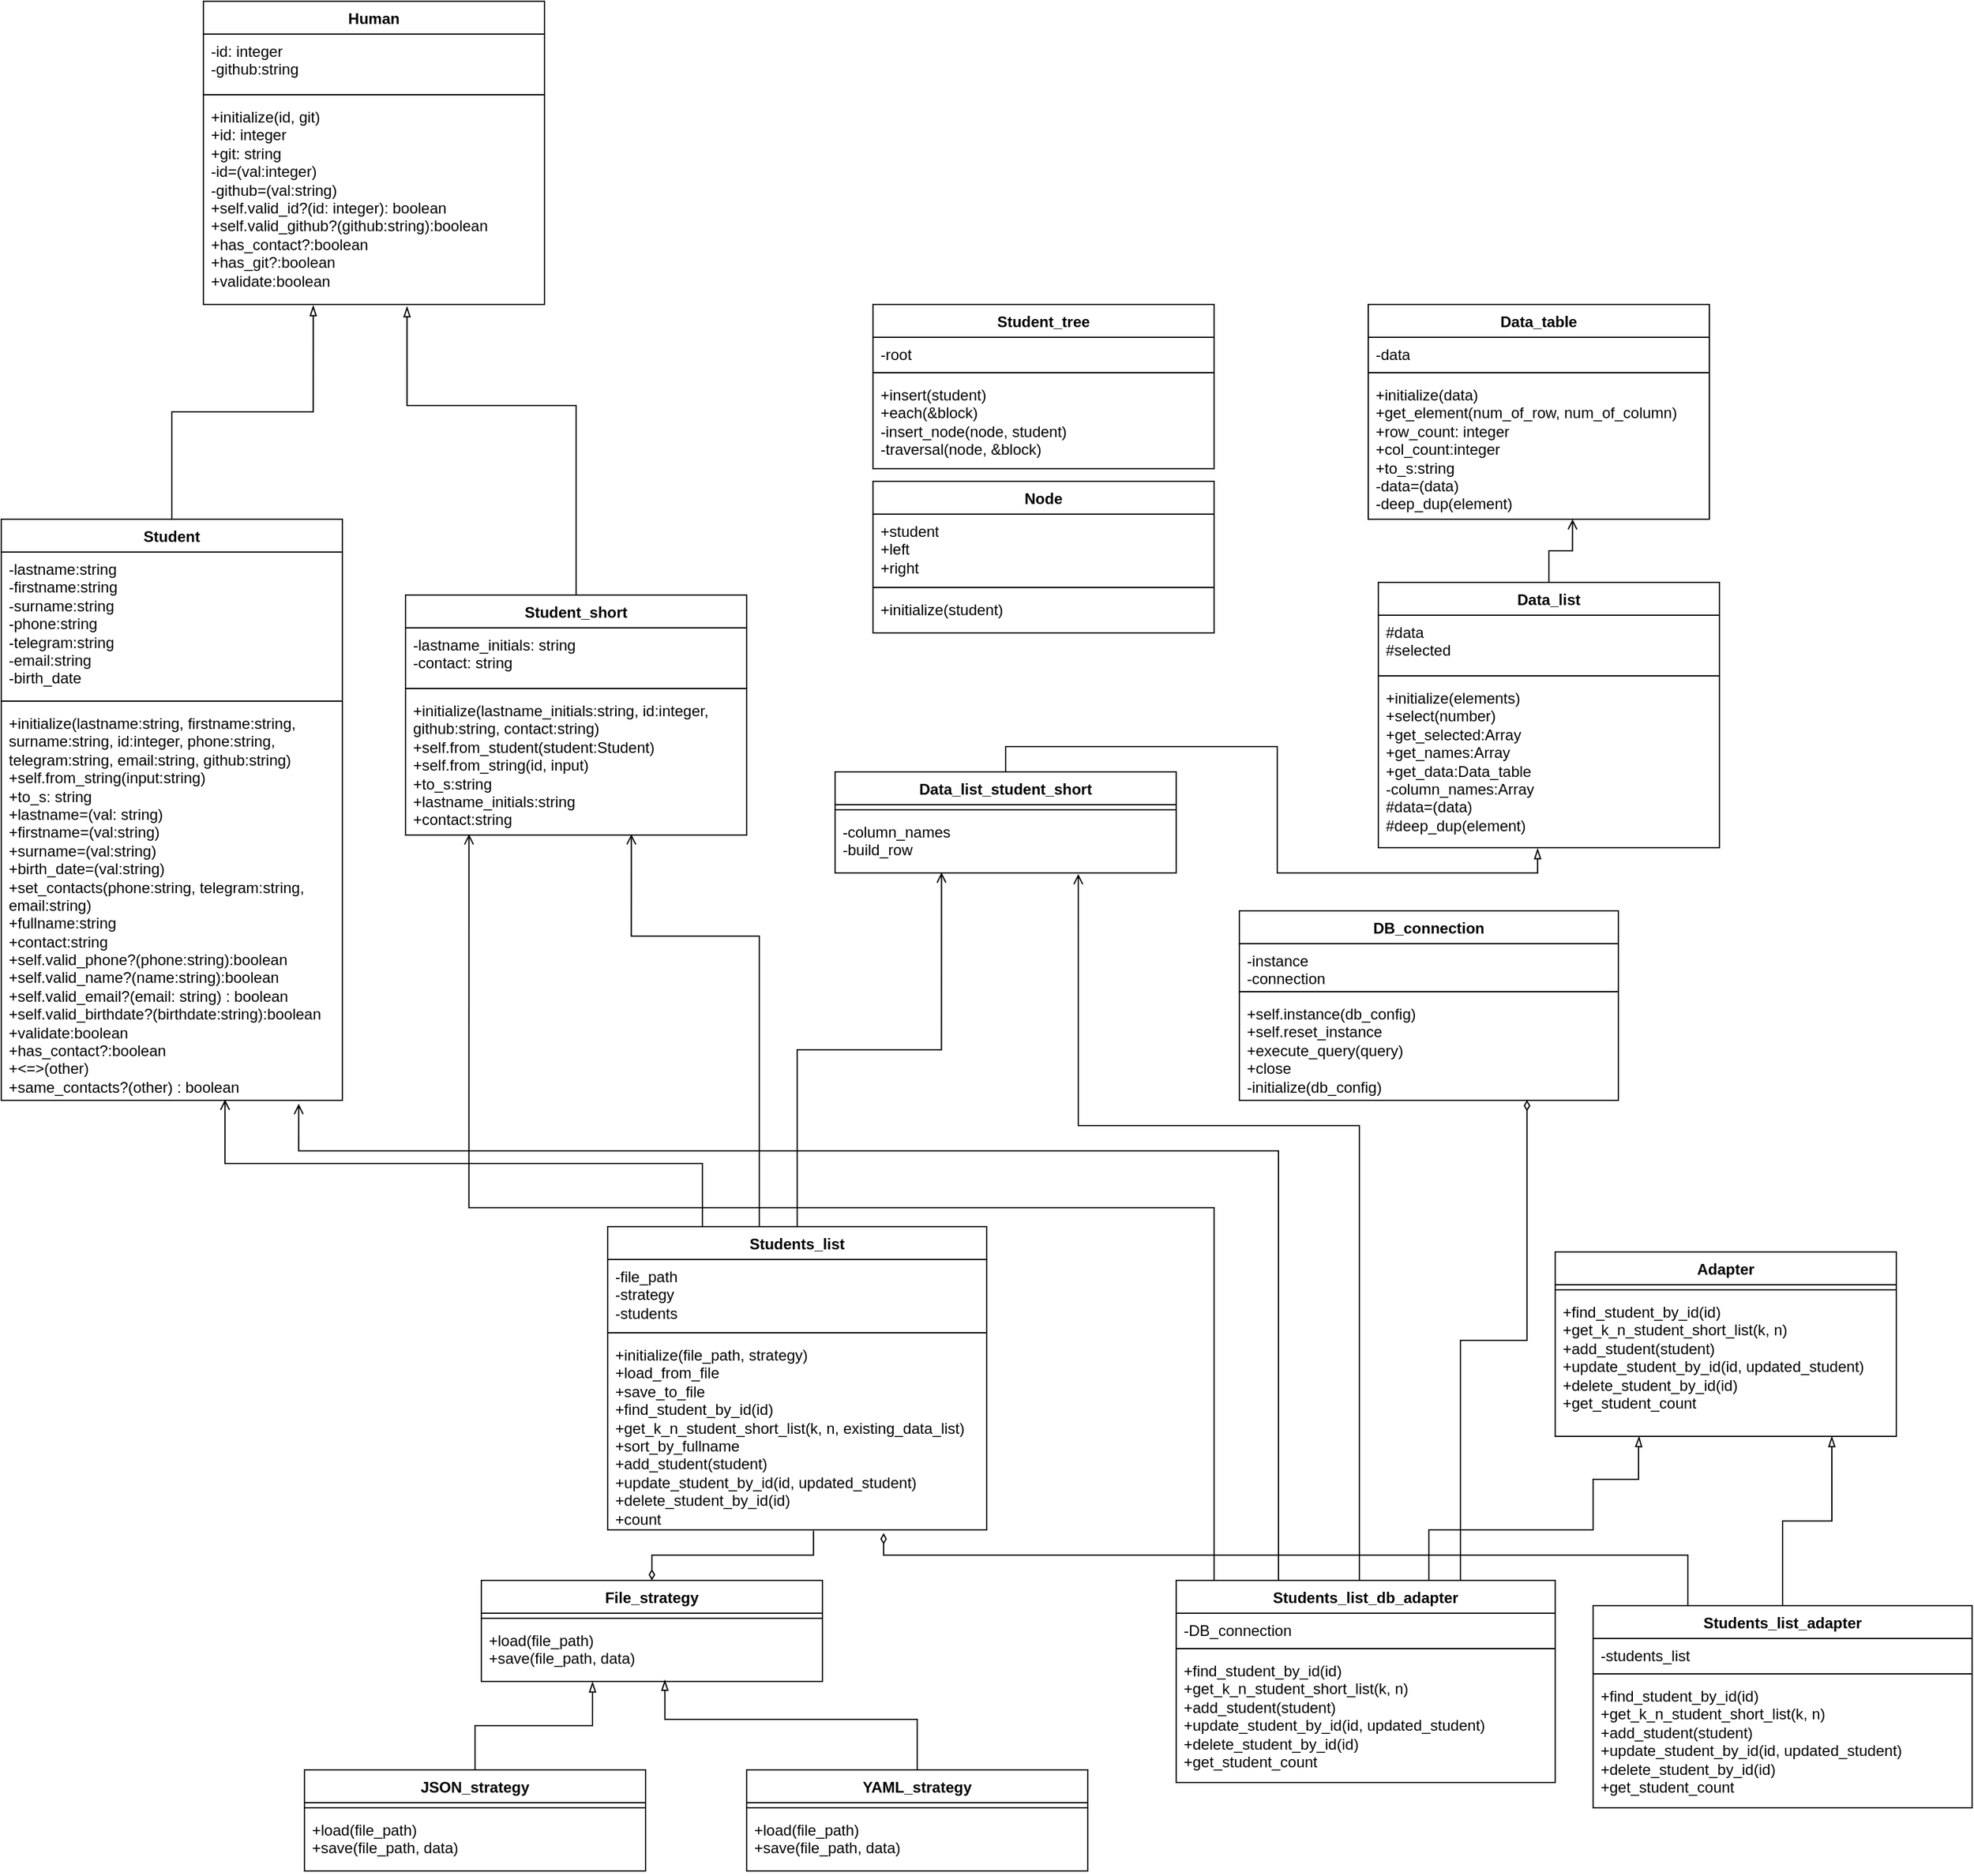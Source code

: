 <mxfile version="25.0.3">
  <diagram name="Страница — 1" id="xzKSbDcUTC4oshEdBpyW">
    <mxGraphModel dx="966" dy="2144" grid="1" gridSize="10" guides="1" tooltips="1" connect="1" arrows="1" fold="1" page="1" pageScale="1" pageWidth="827" pageHeight="1169" math="0" shadow="0">
      <root>
        <mxCell id="0" />
        <mxCell id="1" parent="0" />
        <mxCell id="dgC0GQ52S56ldT9R5wZU-2" value="Human" style="swimlane;fontStyle=1;align=center;verticalAlign=top;childLayout=stackLayout;horizontal=1;startSize=26;horizontalStack=0;resizeParent=1;resizeParentMax=0;resizeLast=0;collapsible=1;marginBottom=0;whiteSpace=wrap;html=1;" parent="1" vertex="1">
          <mxGeometry x="1010" y="-210" width="270" height="240" as="geometry" />
        </mxCell>
        <mxCell id="dgC0GQ52S56ldT9R5wZU-3" value="-id: integer&lt;div&gt;-github:string&lt;/div&gt;&lt;div&gt;&lt;br&gt;&lt;/div&gt;" style="text;strokeColor=none;fillColor=none;align=left;verticalAlign=top;spacingLeft=4;spacingRight=4;overflow=hidden;rotatable=0;points=[[0,0.5],[1,0.5]];portConstraint=eastwest;whiteSpace=wrap;html=1;" parent="dgC0GQ52S56ldT9R5wZU-2" vertex="1">
          <mxGeometry y="26" width="270" height="44" as="geometry" />
        </mxCell>
        <mxCell id="dgC0GQ52S56ldT9R5wZU-4" value="" style="line;strokeWidth=1;fillColor=none;align=left;verticalAlign=middle;spacingTop=-1;spacingLeft=3;spacingRight=3;rotatable=0;labelPosition=right;points=[];portConstraint=eastwest;strokeColor=inherit;" parent="dgC0GQ52S56ldT9R5wZU-2" vertex="1">
          <mxGeometry y="70" width="270" height="8" as="geometry" />
        </mxCell>
        <mxCell id="dgC0GQ52S56ldT9R5wZU-5" value="+initialize(id, git)&lt;div&gt;+id: integer&lt;/div&gt;&lt;div&gt;+git: string&lt;/div&gt;&lt;div&gt;-id=(val:integer)&lt;/div&gt;&lt;div&gt;-github=(val:string)&lt;/div&gt;&lt;div&gt;+self.valid_id?(id: integer): boolean&lt;/div&gt;&lt;div&gt;+self.valid_github?(github:string):boolean&lt;/div&gt;&lt;div&gt;+has_contact?:boolean&lt;/div&gt;&lt;div&gt;+has_git?:boolean&lt;/div&gt;&lt;div&gt;+validate:boolean&lt;/div&gt;" style="text;strokeColor=none;fillColor=none;align=left;verticalAlign=top;spacingLeft=4;spacingRight=4;overflow=hidden;rotatable=0;points=[[0,0.5],[1,0.5]];portConstraint=eastwest;whiteSpace=wrap;html=1;" parent="dgC0GQ52S56ldT9R5wZU-2" vertex="1">
          <mxGeometry y="78" width="270" height="162" as="geometry" />
        </mxCell>
        <mxCell id="dgC0GQ52S56ldT9R5wZU-6" value="Student_short" style="swimlane;fontStyle=1;align=center;verticalAlign=top;childLayout=stackLayout;horizontal=1;startSize=26;horizontalStack=0;resizeParent=1;resizeParentMax=0;resizeLast=0;collapsible=1;marginBottom=0;whiteSpace=wrap;html=1;" parent="1" vertex="1">
          <mxGeometry x="1170" y="260" width="270" height="190" as="geometry" />
        </mxCell>
        <mxCell id="dgC0GQ52S56ldT9R5wZU-7" value="-lastname_initials: string&lt;div&gt;-contact: string&lt;/div&gt;&lt;div&gt;&lt;br&gt;&lt;/div&gt;" style="text;strokeColor=none;fillColor=none;align=left;verticalAlign=top;spacingLeft=4;spacingRight=4;overflow=hidden;rotatable=0;points=[[0,0.5],[1,0.5]];portConstraint=eastwest;whiteSpace=wrap;html=1;" parent="dgC0GQ52S56ldT9R5wZU-6" vertex="1">
          <mxGeometry y="26" width="270" height="44" as="geometry" />
        </mxCell>
        <mxCell id="dgC0GQ52S56ldT9R5wZU-8" value="" style="line;strokeWidth=1;fillColor=none;align=left;verticalAlign=middle;spacingTop=-1;spacingLeft=3;spacingRight=3;rotatable=0;labelPosition=right;points=[];portConstraint=eastwest;strokeColor=inherit;" parent="dgC0GQ52S56ldT9R5wZU-6" vertex="1">
          <mxGeometry y="70" width="270" height="8" as="geometry" />
        </mxCell>
        <mxCell id="dgC0GQ52S56ldT9R5wZU-9" value="+initialize(lastname_initials:string, id:integer, github:string, contact:string)&lt;div&gt;+self.from_student(student:Student)&lt;/div&gt;&lt;div&gt;+self.from_string(id, input)&lt;/div&gt;&lt;div&gt;+to_s:string&lt;/div&gt;&lt;div&gt;+lastname_initials:string&lt;/div&gt;&lt;div&gt;+contact:string&lt;/div&gt;" style="text;strokeColor=none;fillColor=none;align=left;verticalAlign=top;spacingLeft=4;spacingRight=4;overflow=hidden;rotatable=0;points=[[0,0.5],[1,0.5]];portConstraint=eastwest;whiteSpace=wrap;html=1;" parent="dgC0GQ52S56ldT9R5wZU-6" vertex="1">
          <mxGeometry y="78" width="270" height="112" as="geometry" />
        </mxCell>
        <mxCell id="dgC0GQ52S56ldT9R5wZU-10" value="Student" style="swimlane;fontStyle=1;align=center;verticalAlign=top;childLayout=stackLayout;horizontal=1;startSize=26;horizontalStack=0;resizeParent=1;resizeParentMax=0;resizeLast=0;collapsible=1;marginBottom=0;whiteSpace=wrap;html=1;" parent="1" vertex="1">
          <mxGeometry x="850" y="200" width="270" height="460" as="geometry" />
        </mxCell>
        <mxCell id="dgC0GQ52S56ldT9R5wZU-11" value="&lt;div&gt;-lastname:string&lt;/div&gt;&lt;div&gt;-firstname:string&lt;/div&gt;&lt;div&gt;-surname:string&lt;/div&gt;&lt;div&gt;-phone:string&lt;/div&gt;&lt;div&gt;-telegram:string&lt;/div&gt;&lt;div&gt;-email:string&lt;/div&gt;&lt;div&gt;-birth_date&lt;/div&gt;" style="text;strokeColor=none;fillColor=none;align=left;verticalAlign=top;spacingLeft=4;spacingRight=4;overflow=hidden;rotatable=0;points=[[0,0.5],[1,0.5]];portConstraint=eastwest;whiteSpace=wrap;html=1;" parent="dgC0GQ52S56ldT9R5wZU-10" vertex="1">
          <mxGeometry y="26" width="270" height="114" as="geometry" />
        </mxCell>
        <mxCell id="dgC0GQ52S56ldT9R5wZU-12" value="" style="line;strokeWidth=1;fillColor=none;align=left;verticalAlign=middle;spacingTop=-1;spacingLeft=3;spacingRight=3;rotatable=0;labelPosition=right;points=[];portConstraint=eastwest;strokeColor=inherit;" parent="dgC0GQ52S56ldT9R5wZU-10" vertex="1">
          <mxGeometry y="140" width="270" height="8" as="geometry" />
        </mxCell>
        <mxCell id="dgC0GQ52S56ldT9R5wZU-13" value="+initialize(lastname:string, firstname:string, surname:string, id:integer, phone:string, telegram:string, email:string, github:string)&lt;div&gt;+self.from_string(input:string)&lt;/div&gt;&lt;div&gt;+to_s: string&lt;/div&gt;&lt;div&gt;+lastname=(val: string)&lt;/div&gt;&lt;div&gt;+firstname=(val:string)&lt;/div&gt;&lt;div&gt;+surname=(val:string)&lt;/div&gt;&lt;div&gt;+birth_date=(val:string)&lt;/div&gt;&lt;div&gt;+set_contacts(phone:string, telegram:string, email:string)&lt;/div&gt;&lt;div&gt;+fullname:string&lt;/div&gt;&lt;div&gt;+contact:string&lt;/div&gt;&lt;div&gt;&lt;div&gt;+self.valid_phone?(phone:string):boolean&lt;/div&gt;&lt;div&gt;+self.valid_name?(name:string):boolean&lt;/div&gt;&lt;div&gt;+self.valid_email?(email: string) : boolean&lt;/div&gt;&lt;/div&gt;&lt;div&gt;+self.valid_birthdate?(birthdate:string):boolean&lt;/div&gt;&lt;div&gt;+validate:boolean&lt;/div&gt;&lt;div&gt;+has_contact?:boolean&lt;/div&gt;&lt;div&gt;+&amp;lt;=&amp;gt;(other)&lt;/div&gt;&lt;div&gt;+same_contacts?(other) : boolean&lt;/div&gt;" style="text;strokeColor=none;fillColor=none;align=left;verticalAlign=top;spacingLeft=4;spacingRight=4;overflow=hidden;rotatable=0;points=[[0,0.5],[1,0.5]];portConstraint=eastwest;whiteSpace=wrap;html=1;" parent="dgC0GQ52S56ldT9R5wZU-10" vertex="1">
          <mxGeometry y="148" width="270" height="312" as="geometry" />
        </mxCell>
        <mxCell id="dgC0GQ52S56ldT9R5wZU-14" style="rounded=0;orthogonalLoop=1;jettySize=auto;html=1;exitX=0.5;exitY=0;exitDx=0;exitDy=0;endArrow=blockThin;endFill=0;edgeStyle=orthogonalEdgeStyle;entryX=0.597;entryY=1.01;entryDx=0;entryDy=0;entryPerimeter=0;" parent="1" source="dgC0GQ52S56ldT9R5wZU-6" target="dgC0GQ52S56ldT9R5wZU-5" edge="1">
          <mxGeometry relative="1" as="geometry">
            <mxPoint x="1171" y="333" as="targetPoint" />
            <Array as="points">
              <mxPoint x="1305" y="110" />
              <mxPoint x="1171" y="110" />
            </Array>
          </mxGeometry>
        </mxCell>
        <mxCell id="dgC0GQ52S56ldT9R5wZU-16" style="edgeStyle=orthogonalEdgeStyle;rounded=0;orthogonalLoop=1;jettySize=auto;html=1;entryX=0.5;entryY=0;entryDx=0;entryDy=0;exitX=0.322;exitY=1.005;exitDx=0;exitDy=0;exitPerimeter=0;startArrow=blockThin;startFill=0;endArrow=none;endFill=0;" parent="1" source="dgC0GQ52S56ldT9R5wZU-5" target="dgC0GQ52S56ldT9R5wZU-10" edge="1">
          <mxGeometry relative="1" as="geometry" />
        </mxCell>
        <mxCell id="dgC0GQ52S56ldT9R5wZU-17" value="Data_list" style="swimlane;fontStyle=1;align=center;verticalAlign=top;childLayout=stackLayout;horizontal=1;startSize=26;horizontalStack=0;resizeParent=1;resizeParentMax=0;resizeLast=0;collapsible=1;marginBottom=0;whiteSpace=wrap;html=1;" parent="1" vertex="1">
          <mxGeometry x="1940" y="250" width="270" height="210" as="geometry" />
        </mxCell>
        <mxCell id="dgC0GQ52S56ldT9R5wZU-18" value="&lt;div&gt;#data&lt;/div&gt;&lt;div&gt;#selected&lt;/div&gt;" style="text;strokeColor=none;fillColor=none;align=left;verticalAlign=top;spacingLeft=4;spacingRight=4;overflow=hidden;rotatable=0;points=[[0,0.5],[1,0.5]];portConstraint=eastwest;whiteSpace=wrap;html=1;" parent="dgC0GQ52S56ldT9R5wZU-17" vertex="1">
          <mxGeometry y="26" width="270" height="44" as="geometry" />
        </mxCell>
        <mxCell id="dgC0GQ52S56ldT9R5wZU-19" value="" style="line;strokeWidth=1;fillColor=none;align=left;verticalAlign=middle;spacingTop=-1;spacingLeft=3;spacingRight=3;rotatable=0;labelPosition=right;points=[];portConstraint=eastwest;strokeColor=inherit;" parent="dgC0GQ52S56ldT9R5wZU-17" vertex="1">
          <mxGeometry y="70" width="270" height="8" as="geometry" />
        </mxCell>
        <mxCell id="dgC0GQ52S56ldT9R5wZU-20" value="+initialize(elements)&lt;div&gt;+select(number)&lt;/div&gt;&lt;div&gt;+get_selected:Array&lt;/div&gt;&lt;div&gt;+get_names:Array&lt;/div&gt;&lt;div&gt;+get_data:Data_table&lt;/div&gt;&lt;div&gt;-column_names:Array&lt;/div&gt;&lt;div&gt;#data=(data)&lt;/div&gt;&lt;div&gt;#deep_dup(element)&lt;/div&gt;" style="text;strokeColor=none;fillColor=none;align=left;verticalAlign=top;spacingLeft=4;spacingRight=4;overflow=hidden;rotatable=0;points=[[0,0.5],[1,0.5]];portConstraint=eastwest;whiteSpace=wrap;html=1;" parent="dgC0GQ52S56ldT9R5wZU-17" vertex="1">
          <mxGeometry y="78" width="270" height="132" as="geometry" />
        </mxCell>
        <mxCell id="dgC0GQ52S56ldT9R5wZU-21" value="Data_list_student_short" style="swimlane;fontStyle=1;align=center;verticalAlign=top;childLayout=stackLayout;horizontal=1;startSize=26;horizontalStack=0;resizeParent=1;resizeParentMax=0;resizeLast=0;collapsible=1;marginBottom=0;whiteSpace=wrap;html=1;" parent="1" vertex="1">
          <mxGeometry x="1510" y="400" width="270" height="80" as="geometry" />
        </mxCell>
        <mxCell id="dgC0GQ52S56ldT9R5wZU-23" value="" style="line;strokeWidth=1;fillColor=none;align=left;verticalAlign=middle;spacingTop=-1;spacingLeft=3;spacingRight=3;rotatable=0;labelPosition=right;points=[];portConstraint=eastwest;strokeColor=inherit;" parent="dgC0GQ52S56ldT9R5wZU-21" vertex="1">
          <mxGeometry y="26" width="270" height="8" as="geometry" />
        </mxCell>
        <mxCell id="dgC0GQ52S56ldT9R5wZU-24" value="-column_names&lt;div&gt;-build_row&lt;/div&gt;" style="text;strokeColor=none;fillColor=none;align=left;verticalAlign=top;spacingLeft=4;spacingRight=4;overflow=hidden;rotatable=0;points=[[0,0.5],[1,0.5]];portConstraint=eastwest;whiteSpace=wrap;html=1;" parent="dgC0GQ52S56ldT9R5wZU-21" vertex="1">
          <mxGeometry y="34" width="270" height="46" as="geometry" />
        </mxCell>
        <mxCell id="dgC0GQ52S56ldT9R5wZU-25" style="edgeStyle=orthogonalEdgeStyle;rounded=0;orthogonalLoop=1;jettySize=auto;html=1;exitX=0.5;exitY=0;exitDx=0;exitDy=0;entryX=0.467;entryY=1.005;entryDx=0;entryDy=0;entryPerimeter=0;endArrow=blockThin;endFill=0;" parent="1" source="dgC0GQ52S56ldT9R5wZU-21" target="dgC0GQ52S56ldT9R5wZU-20" edge="1">
          <mxGeometry relative="1" as="geometry" />
        </mxCell>
        <mxCell id="dgC0GQ52S56ldT9R5wZU-26" value="Data_table" style="swimlane;fontStyle=1;align=center;verticalAlign=top;childLayout=stackLayout;horizontal=1;startSize=26;horizontalStack=0;resizeParent=1;resizeParentMax=0;resizeLast=0;collapsible=1;marginBottom=0;whiteSpace=wrap;html=1;" parent="1" vertex="1">
          <mxGeometry x="1932" y="30" width="270" height="170" as="geometry" />
        </mxCell>
        <mxCell id="dgC0GQ52S56ldT9R5wZU-27" value="-data" style="text;strokeColor=none;fillColor=none;align=left;verticalAlign=top;spacingLeft=4;spacingRight=4;overflow=hidden;rotatable=0;points=[[0,0.5],[1,0.5]];portConstraint=eastwest;whiteSpace=wrap;html=1;" parent="dgC0GQ52S56ldT9R5wZU-26" vertex="1">
          <mxGeometry y="26" width="270" height="24" as="geometry" />
        </mxCell>
        <mxCell id="dgC0GQ52S56ldT9R5wZU-28" value="" style="line;strokeWidth=1;fillColor=none;align=left;verticalAlign=middle;spacingTop=-1;spacingLeft=3;spacingRight=3;rotatable=0;labelPosition=right;points=[];portConstraint=eastwest;strokeColor=inherit;" parent="dgC0GQ52S56ldT9R5wZU-26" vertex="1">
          <mxGeometry y="50" width="270" height="8" as="geometry" />
        </mxCell>
        <mxCell id="dgC0GQ52S56ldT9R5wZU-29" value="+initialize(data)&lt;div&gt;+get_element(num_of_row, num_of_column)&lt;/div&gt;&lt;div&gt;+row_count: integer&lt;/div&gt;&lt;div&gt;+col_count:integer&lt;/div&gt;&lt;div&gt;+to_s:string&lt;/div&gt;&lt;div&gt;-data=(data)&lt;/div&gt;&lt;div&gt;-deep_dup(element)&lt;/div&gt;" style="text;strokeColor=none;fillColor=none;align=left;verticalAlign=top;spacingLeft=4;spacingRight=4;overflow=hidden;rotatable=0;points=[[0,0.5],[1,0.5]];portConstraint=eastwest;whiteSpace=wrap;html=1;" parent="dgC0GQ52S56ldT9R5wZU-26" vertex="1">
          <mxGeometry y="58" width="270" height="112" as="geometry" />
        </mxCell>
        <mxCell id="rb87mAZRh5w8BiPJoc-g-1" value="Students_list" style="swimlane;fontStyle=1;align=center;verticalAlign=top;childLayout=stackLayout;horizontal=1;startSize=26;horizontalStack=0;resizeParent=1;resizeParentMax=0;resizeLast=0;collapsible=1;marginBottom=0;whiteSpace=wrap;html=1;" parent="1" vertex="1">
          <mxGeometry x="1330" y="760" width="300" height="240" as="geometry" />
        </mxCell>
        <mxCell id="rb87mAZRh5w8BiPJoc-g-2" value="-file_path&lt;div&gt;-strategy&lt;/div&gt;&lt;div&gt;-students&lt;/div&gt;" style="text;strokeColor=none;fillColor=none;align=left;verticalAlign=top;spacingLeft=4;spacingRight=4;overflow=hidden;rotatable=0;points=[[0,0.5],[1,0.5]];portConstraint=eastwest;whiteSpace=wrap;html=1;" parent="rb87mAZRh5w8BiPJoc-g-1" vertex="1">
          <mxGeometry y="26" width="300" height="54" as="geometry" />
        </mxCell>
        <mxCell id="rb87mAZRh5w8BiPJoc-g-3" value="" style="line;strokeWidth=1;fillColor=none;align=left;verticalAlign=middle;spacingTop=-1;spacingLeft=3;spacingRight=3;rotatable=0;labelPosition=right;points=[];portConstraint=eastwest;strokeColor=inherit;" parent="rb87mAZRh5w8BiPJoc-g-1" vertex="1">
          <mxGeometry y="80" width="300" height="8" as="geometry" />
        </mxCell>
        <mxCell id="rb87mAZRh5w8BiPJoc-g-4" value="+initialize(file_path, strategy)&lt;div&gt;+load_from_file&lt;/div&gt;&lt;div&gt;+save_to_file&lt;/div&gt;&lt;div&gt;+find_student_by_id(id)&lt;/div&gt;&lt;div&gt;+get_k_n_student_short_list(k, n, existing_data_list)&lt;/div&gt;&lt;div&gt;+sort_by_fullname&lt;/div&gt;&lt;div&gt;+add_student(student)&lt;/div&gt;&lt;div&gt;+update_student_by_id(id, updated_student)&lt;/div&gt;&lt;div&gt;+delete_student_by_id(id)&lt;/div&gt;&lt;div&gt;+count&lt;/div&gt;" style="text;strokeColor=none;fillColor=none;align=left;verticalAlign=top;spacingLeft=4;spacingRight=4;overflow=hidden;rotatable=0;points=[[0,0.5],[1,0.5]];portConstraint=eastwest;whiteSpace=wrap;html=1;" parent="rb87mAZRh5w8BiPJoc-g-1" vertex="1">
          <mxGeometry y="88" width="300" height="152" as="geometry" />
        </mxCell>
        <mxCell id="rb87mAZRh5w8BiPJoc-g-5" value="Student_tree" style="swimlane;fontStyle=1;align=center;verticalAlign=top;childLayout=stackLayout;horizontal=1;startSize=26;horizontalStack=0;resizeParent=1;resizeParentMax=0;resizeLast=0;collapsible=1;marginBottom=0;whiteSpace=wrap;html=1;" parent="1" vertex="1">
          <mxGeometry x="1540" y="30" width="270" height="130" as="geometry" />
        </mxCell>
        <mxCell id="rb87mAZRh5w8BiPJoc-g-6" value="&lt;div&gt;-root&lt;/div&gt;" style="text;strokeColor=none;fillColor=none;align=left;verticalAlign=top;spacingLeft=4;spacingRight=4;overflow=hidden;rotatable=0;points=[[0,0.5],[1,0.5]];portConstraint=eastwest;whiteSpace=wrap;html=1;" parent="rb87mAZRh5w8BiPJoc-g-5" vertex="1">
          <mxGeometry y="26" width="270" height="24" as="geometry" />
        </mxCell>
        <mxCell id="rb87mAZRh5w8BiPJoc-g-7" value="" style="line;strokeWidth=1;fillColor=none;align=left;verticalAlign=middle;spacingTop=-1;spacingLeft=3;spacingRight=3;rotatable=0;labelPosition=right;points=[];portConstraint=eastwest;strokeColor=inherit;" parent="rb87mAZRh5w8BiPJoc-g-5" vertex="1">
          <mxGeometry y="50" width="270" height="8" as="geometry" />
        </mxCell>
        <mxCell id="rb87mAZRh5w8BiPJoc-g-8" value="+insert(student)&lt;div&gt;+each(&amp;amp;block)&lt;/div&gt;&lt;div&gt;-insert_node(node, student)&lt;/div&gt;&lt;div&gt;-traversal(node, &amp;amp;block)&lt;/div&gt;" style="text;strokeColor=none;fillColor=none;align=left;verticalAlign=top;spacingLeft=4;spacingRight=4;overflow=hidden;rotatable=0;points=[[0,0.5],[1,0.5]];portConstraint=eastwest;whiteSpace=wrap;html=1;" parent="rb87mAZRh5w8BiPJoc-g-5" vertex="1">
          <mxGeometry y="58" width="270" height="72" as="geometry" />
        </mxCell>
        <mxCell id="rb87mAZRh5w8BiPJoc-g-9" value="Node" style="swimlane;fontStyle=1;align=center;verticalAlign=top;childLayout=stackLayout;horizontal=1;startSize=26;horizontalStack=0;resizeParent=1;resizeParentMax=0;resizeLast=0;collapsible=1;marginBottom=0;whiteSpace=wrap;html=1;" parent="1" vertex="1">
          <mxGeometry x="1540" y="170" width="270" height="120" as="geometry" />
        </mxCell>
        <mxCell id="rb87mAZRh5w8BiPJoc-g-10" value="&lt;div&gt;+student&lt;/div&gt;&lt;div&gt;+left&lt;/div&gt;&lt;div&gt;+right&lt;/div&gt;" style="text;strokeColor=none;fillColor=none;align=left;verticalAlign=top;spacingLeft=4;spacingRight=4;overflow=hidden;rotatable=0;points=[[0,0.5],[1,0.5]];portConstraint=eastwest;whiteSpace=wrap;html=1;" parent="rb87mAZRh5w8BiPJoc-g-9" vertex="1">
          <mxGeometry y="26" width="270" height="54" as="geometry" />
        </mxCell>
        <mxCell id="rb87mAZRh5w8BiPJoc-g-11" value="" style="line;strokeWidth=1;fillColor=none;align=left;verticalAlign=middle;spacingTop=-1;spacingLeft=3;spacingRight=3;rotatable=0;labelPosition=right;points=[];portConstraint=eastwest;strokeColor=inherit;" parent="rb87mAZRh5w8BiPJoc-g-9" vertex="1">
          <mxGeometry y="80" width="270" height="8" as="geometry" />
        </mxCell>
        <mxCell id="rb87mAZRh5w8BiPJoc-g-12" value="+initialize(student)" style="text;strokeColor=none;fillColor=none;align=left;verticalAlign=top;spacingLeft=4;spacingRight=4;overflow=hidden;rotatable=0;points=[[0,0.5],[1,0.5]];portConstraint=eastwest;whiteSpace=wrap;html=1;" parent="rb87mAZRh5w8BiPJoc-g-9" vertex="1">
          <mxGeometry y="88" width="270" height="32" as="geometry" />
        </mxCell>
        <mxCell id="rb87mAZRh5w8BiPJoc-g-14" value="File_strategy" style="swimlane;fontStyle=1;align=center;verticalAlign=top;childLayout=stackLayout;horizontal=1;startSize=26;horizontalStack=0;resizeParent=1;resizeParentMax=0;resizeLast=0;collapsible=1;marginBottom=0;whiteSpace=wrap;html=1;" parent="1" vertex="1">
          <mxGeometry x="1230" y="1040" width="270" height="80" as="geometry" />
        </mxCell>
        <mxCell id="rb87mAZRh5w8BiPJoc-g-15" value="" style="line;strokeWidth=1;fillColor=none;align=left;verticalAlign=middle;spacingTop=-1;spacingLeft=3;spacingRight=3;rotatable=0;labelPosition=right;points=[];portConstraint=eastwest;strokeColor=inherit;" parent="rb87mAZRh5w8BiPJoc-g-14" vertex="1">
          <mxGeometry y="26" width="270" height="8" as="geometry" />
        </mxCell>
        <mxCell id="rb87mAZRh5w8BiPJoc-g-16" value="+load(file_path)&lt;div&gt;+save(file_path, data)&lt;/div&gt;" style="text;strokeColor=none;fillColor=none;align=left;verticalAlign=top;spacingLeft=4;spacingRight=4;overflow=hidden;rotatable=0;points=[[0,0.5],[1,0.5]];portConstraint=eastwest;whiteSpace=wrap;html=1;" parent="rb87mAZRh5w8BiPJoc-g-14" vertex="1">
          <mxGeometry y="34" width="270" height="46" as="geometry" />
        </mxCell>
        <mxCell id="rb87mAZRh5w8BiPJoc-g-24" value="JSON_strategy" style="swimlane;fontStyle=1;align=center;verticalAlign=top;childLayout=stackLayout;horizontal=1;startSize=26;horizontalStack=0;resizeParent=1;resizeParentMax=0;resizeLast=0;collapsible=1;marginBottom=0;whiteSpace=wrap;html=1;" parent="1" vertex="1">
          <mxGeometry x="1090" y="1190" width="270" height="80" as="geometry" />
        </mxCell>
        <mxCell id="rb87mAZRh5w8BiPJoc-g-25" value="" style="line;strokeWidth=1;fillColor=none;align=left;verticalAlign=middle;spacingTop=-1;spacingLeft=3;spacingRight=3;rotatable=0;labelPosition=right;points=[];portConstraint=eastwest;strokeColor=inherit;" parent="rb87mAZRh5w8BiPJoc-g-24" vertex="1">
          <mxGeometry y="26" width="270" height="8" as="geometry" />
        </mxCell>
        <mxCell id="rb87mAZRh5w8BiPJoc-g-26" value="+load(file_path)&lt;div&gt;+save(file_path, data)&lt;/div&gt;" style="text;strokeColor=none;fillColor=none;align=left;verticalAlign=top;spacingLeft=4;spacingRight=4;overflow=hidden;rotatable=0;points=[[0,0.5],[1,0.5]];portConstraint=eastwest;whiteSpace=wrap;html=1;" parent="rb87mAZRh5w8BiPJoc-g-24" vertex="1">
          <mxGeometry y="34" width="270" height="46" as="geometry" />
        </mxCell>
        <mxCell id="rb87mAZRh5w8BiPJoc-g-27" value="YAML_strategy" style="swimlane;fontStyle=1;align=center;verticalAlign=top;childLayout=stackLayout;horizontal=1;startSize=26;horizontalStack=0;resizeParent=1;resizeParentMax=0;resizeLast=0;collapsible=1;marginBottom=0;whiteSpace=wrap;html=1;" parent="1" vertex="1">
          <mxGeometry x="1440" y="1190" width="270" height="80" as="geometry" />
        </mxCell>
        <mxCell id="rb87mAZRh5w8BiPJoc-g-28" value="" style="line;strokeWidth=1;fillColor=none;align=left;verticalAlign=middle;spacingTop=-1;spacingLeft=3;spacingRight=3;rotatable=0;labelPosition=right;points=[];portConstraint=eastwest;strokeColor=inherit;" parent="rb87mAZRh5w8BiPJoc-g-27" vertex="1">
          <mxGeometry y="26" width="270" height="8" as="geometry" />
        </mxCell>
        <mxCell id="rb87mAZRh5w8BiPJoc-g-29" value="+load(file_path)&lt;div&gt;+save(file_path, data)&lt;/div&gt;" style="text;strokeColor=none;fillColor=none;align=left;verticalAlign=top;spacingLeft=4;spacingRight=4;overflow=hidden;rotatable=0;points=[[0,0.5],[1,0.5]];portConstraint=eastwest;whiteSpace=wrap;html=1;" parent="rb87mAZRh5w8BiPJoc-g-27" vertex="1">
          <mxGeometry y="34" width="270" height="46" as="geometry" />
        </mxCell>
        <mxCell id="rb87mAZRh5w8BiPJoc-g-30" style="edgeStyle=orthogonalEdgeStyle;rounded=0;orthogonalLoop=1;jettySize=auto;html=1;exitX=0.5;exitY=0;exitDx=0;exitDy=0;entryX=0.326;entryY=1.006;entryDx=0;entryDy=0;entryPerimeter=0;endArrow=blockThin;endFill=0;" parent="1" source="rb87mAZRh5w8BiPJoc-g-24" target="rb87mAZRh5w8BiPJoc-g-16" edge="1">
          <mxGeometry relative="1" as="geometry" />
        </mxCell>
        <mxCell id="rb87mAZRh5w8BiPJoc-g-31" style="edgeStyle=orthogonalEdgeStyle;rounded=0;orthogonalLoop=1;jettySize=auto;html=1;exitX=0.5;exitY=0;exitDx=0;exitDy=0;entryX=0.538;entryY=0.975;entryDx=0;entryDy=0;entryPerimeter=0;endArrow=blockThin;endFill=0;" parent="1" source="rb87mAZRh5w8BiPJoc-g-27" target="rb87mAZRh5w8BiPJoc-g-16" edge="1">
          <mxGeometry relative="1" as="geometry">
            <Array as="points">
              <mxPoint x="1575" y="1150" />
              <mxPoint x="1375" y="1150" />
            </Array>
          </mxGeometry>
        </mxCell>
        <mxCell id="N9eYVUXCDiaWprhX4-wi-15" style="edgeStyle=orthogonalEdgeStyle;rounded=0;orthogonalLoop=1;jettySize=auto;html=1;entryX=0.872;entryY=1.009;entryDx=0;entryDy=0;entryPerimeter=0;endArrow=open;endFill=0;exitX=0.25;exitY=0;exitDx=0;exitDy=0;" parent="1" source="t7xBzDP67uY2wWWh6h_h-16" target="dgC0GQ52S56ldT9R5wZU-13" edge="1">
          <mxGeometry relative="1" as="geometry">
            <mxPoint x="1180" y="700" as="targetPoint" />
            <Array as="points">
              <mxPoint x="1861" y="1040" />
              <mxPoint x="1861" y="700" />
              <mxPoint x="1085" y="700" />
            </Array>
            <mxPoint x="1861" y="836" as="sourcePoint" />
          </mxGeometry>
        </mxCell>
        <mxCell id="t7xBzDP67uY2wWWh6h_h-6" value="Adapter" style="swimlane;fontStyle=1;align=center;verticalAlign=top;childLayout=stackLayout;horizontal=1;startSize=26;horizontalStack=0;resizeParent=1;resizeParentMax=0;resizeLast=0;collapsible=1;marginBottom=0;whiteSpace=wrap;html=1;" parent="1" vertex="1">
          <mxGeometry x="2080" y="780" width="270" height="146" as="geometry" />
        </mxCell>
        <mxCell id="t7xBzDP67uY2wWWh6h_h-8" value="" style="line;strokeWidth=1;fillColor=none;align=left;verticalAlign=middle;spacingTop=-1;spacingLeft=3;spacingRight=3;rotatable=0;labelPosition=right;points=[];portConstraint=eastwest;strokeColor=inherit;" parent="t7xBzDP67uY2wWWh6h_h-6" vertex="1">
          <mxGeometry y="26" width="270" height="8" as="geometry" />
        </mxCell>
        <mxCell id="t7xBzDP67uY2wWWh6h_h-9" value="+find_student_by_id(id)&lt;div&gt;+get_k_n_student_short_list(k, n)&lt;/div&gt;&lt;div&gt;+add_student(student)&lt;/div&gt;&lt;div&gt;+update_student_by_id(id, updated_student)&lt;/div&gt;&lt;div&gt;+delete_student_by_id(id)&lt;/div&gt;&lt;div&gt;+get_student_count&lt;/div&gt;" style="text;strokeColor=none;fillColor=none;align=left;verticalAlign=top;spacingLeft=4;spacingRight=4;overflow=hidden;rotatable=0;points=[[0,0.5],[1,0.5]];portConstraint=eastwest;whiteSpace=wrap;html=1;" parent="t7xBzDP67uY2wWWh6h_h-6" vertex="1">
          <mxGeometry y="34" width="270" height="112" as="geometry" />
        </mxCell>
        <mxCell id="1FoNnlJ7nb79P3DW6u4G-2" style="edgeStyle=orthogonalEdgeStyle;rounded=0;orthogonalLoop=1;jettySize=auto;html=1;exitX=0.5;exitY=0;exitDx=0;exitDy=0;entryX=0.246;entryY=1;entryDx=0;entryDy=0;entryPerimeter=0;endArrow=blockThin;endFill=0;" edge="1" parent="1" source="t7xBzDP67uY2wWWh6h_h-16" target="t7xBzDP67uY2wWWh6h_h-9">
          <mxGeometry relative="1" as="geometry">
            <mxPoint x="2050" y="680" as="targetPoint" />
            <Array as="points">
              <mxPoint x="1980" y="1040" />
              <mxPoint x="1980" y="1000" />
              <mxPoint x="2110" y="1000" />
              <mxPoint x="2110" y="960" />
              <mxPoint x="2146" y="960" />
              <mxPoint x="2146" y="936" />
            </Array>
          </mxGeometry>
        </mxCell>
        <mxCell id="t7xBzDP67uY2wWWh6h_h-16" value="Students_list_db_adapter" style="swimlane;fontStyle=1;align=center;verticalAlign=top;childLayout=stackLayout;horizontal=1;startSize=26;horizontalStack=0;resizeParent=1;resizeParentMax=0;resizeLast=0;collapsible=1;marginBottom=0;whiteSpace=wrap;html=1;" parent="1" vertex="1">
          <mxGeometry x="1780" y="1040" width="300" height="160" as="geometry" />
        </mxCell>
        <mxCell id="t7xBzDP67uY2wWWh6h_h-17" value="-DB_connection" style="text;strokeColor=none;fillColor=none;align=left;verticalAlign=top;spacingLeft=4;spacingRight=4;overflow=hidden;rotatable=0;points=[[0,0.5],[1,0.5]];portConstraint=eastwest;whiteSpace=wrap;html=1;" parent="t7xBzDP67uY2wWWh6h_h-16" vertex="1">
          <mxGeometry y="26" width="300" height="24" as="geometry" />
        </mxCell>
        <mxCell id="t7xBzDP67uY2wWWh6h_h-19" value="" style="line;strokeWidth=1;fillColor=none;align=left;verticalAlign=middle;spacingTop=-1;spacingLeft=3;spacingRight=3;rotatable=0;labelPosition=right;points=[];portConstraint=eastwest;strokeColor=inherit;" parent="t7xBzDP67uY2wWWh6h_h-16" vertex="1">
          <mxGeometry y="50" width="300" height="8" as="geometry" />
        </mxCell>
        <mxCell id="t7xBzDP67uY2wWWh6h_h-20" value="+find_student_by_id(id)&lt;div&gt;+get_k_n_student_short_list(k, n)&lt;/div&gt;&lt;div&gt;+add_student(student)&lt;/div&gt;&lt;div&gt;+update_student_by_id(id, updated_student)&lt;/div&gt;&lt;div&gt;+delete_student_by_id(id)&lt;/div&gt;&lt;div&gt;+get_student_count&lt;/div&gt;" style="text;strokeColor=none;fillColor=none;align=left;verticalAlign=top;spacingLeft=4;spacingRight=4;overflow=hidden;rotatable=0;points=[[0,0.5],[1,0.5]];portConstraint=eastwest;whiteSpace=wrap;html=1;" parent="t7xBzDP67uY2wWWh6h_h-16" vertex="1">
          <mxGeometry y="58" width="300" height="102" as="geometry" />
        </mxCell>
        <mxCell id="t7xBzDP67uY2wWWh6h_h-22" value="Students_list_adapter" style="swimlane;fontStyle=1;align=center;verticalAlign=top;childLayout=stackLayout;horizontal=1;startSize=26;horizontalStack=0;resizeParent=1;resizeParentMax=0;resizeLast=0;collapsible=1;marginBottom=0;whiteSpace=wrap;html=1;" parent="1" vertex="1">
          <mxGeometry x="2110" y="1060" width="300" height="160" as="geometry" />
        </mxCell>
        <mxCell id="t7xBzDP67uY2wWWh6h_h-23" value="-students_list" style="text;strokeColor=none;fillColor=none;align=left;verticalAlign=top;spacingLeft=4;spacingRight=4;overflow=hidden;rotatable=0;points=[[0,0.5],[1,0.5]];portConstraint=eastwest;whiteSpace=wrap;html=1;" parent="t7xBzDP67uY2wWWh6h_h-22" vertex="1">
          <mxGeometry y="26" width="300" height="24" as="geometry" />
        </mxCell>
        <mxCell id="t7xBzDP67uY2wWWh6h_h-24" value="" style="line;strokeWidth=1;fillColor=none;align=left;verticalAlign=middle;spacingTop=-1;spacingLeft=3;spacingRight=3;rotatable=0;labelPosition=right;points=[];portConstraint=eastwest;strokeColor=inherit;" parent="t7xBzDP67uY2wWWh6h_h-22" vertex="1">
          <mxGeometry y="50" width="300" height="8" as="geometry" />
        </mxCell>
        <mxCell id="t7xBzDP67uY2wWWh6h_h-25" value="+find_student_by_id(id)&lt;div&gt;+get_k_n_student_short_list(k, n)&lt;/div&gt;&lt;div&gt;+add_student(student)&lt;/div&gt;&lt;div&gt;+update_student_by_id(id, updated_student)&lt;/div&gt;&lt;div&gt;+delete_student_by_id(id)&lt;/div&gt;&lt;div&gt;+get_student_count&lt;/div&gt;" style="text;strokeColor=none;fillColor=none;align=left;verticalAlign=top;spacingLeft=4;spacingRight=4;overflow=hidden;rotatable=0;points=[[0,0.5],[1,0.5]];portConstraint=eastwest;whiteSpace=wrap;html=1;" parent="t7xBzDP67uY2wWWh6h_h-22" vertex="1">
          <mxGeometry y="58" width="300" height="102" as="geometry" />
        </mxCell>
        <mxCell id="N9eYVUXCDiaWprhX4-wi-2" style="edgeStyle=orthogonalEdgeStyle;rounded=0;orthogonalLoop=1;jettySize=auto;html=1;exitX=0.5;exitY=0;exitDx=0;exitDy=0;entryX=0.543;entryY=1.005;entryDx=0;entryDy=0;entryPerimeter=0;endArrow=none;endFill=0;startArrow=diamondThin;startFill=0;" parent="1" source="rb87mAZRh5w8BiPJoc-g-14" target="rb87mAZRh5w8BiPJoc-g-4" edge="1">
          <mxGeometry relative="1" as="geometry" />
        </mxCell>
        <mxCell id="N9eYVUXCDiaWprhX4-wi-3" style="edgeStyle=orthogonalEdgeStyle;rounded=0;orthogonalLoop=1;jettySize=auto;html=1;exitX=0.25;exitY=0;exitDx=0;exitDy=0;entryX=0.713;entryY=1.018;entryDx=0;entryDy=0;entryPerimeter=0;endArrow=open;endFill=0;" parent="1" source="t7xBzDP67uY2wWWh6h_h-16" target="dgC0GQ52S56ldT9R5wZU-24" edge="1">
          <mxGeometry relative="1" as="geometry">
            <mxPoint x="1910" y="770" as="sourcePoint" />
            <Array as="points">
              <mxPoint x="1925" y="680" />
              <mxPoint x="1703" y="680" />
            </Array>
          </mxGeometry>
        </mxCell>
        <mxCell id="N9eYVUXCDiaWprhX4-wi-4" style="edgeStyle=orthogonalEdgeStyle;rounded=0;orthogonalLoop=1;jettySize=auto;html=1;exitX=0.5;exitY=0;exitDx=0;exitDy=0;entryX=0.312;entryY=0.992;entryDx=0;entryDy=0;entryPerimeter=0;endArrow=open;endFill=0;" parent="1" source="rb87mAZRh5w8BiPJoc-g-1" target="dgC0GQ52S56ldT9R5wZU-24" edge="1">
          <mxGeometry relative="1" as="geometry" />
        </mxCell>
        <mxCell id="N9eYVUXCDiaWprhX4-wi-6" style="edgeStyle=orthogonalEdgeStyle;rounded=0;orthogonalLoop=1;jettySize=auto;html=1;exitX=0.25;exitY=0;exitDx=0;exitDy=0;entryX=0.728;entryY=1.017;entryDx=0;entryDy=0;entryPerimeter=0;endArrow=diamondThin;endFill=0;" parent="1" source="t7xBzDP67uY2wWWh6h_h-22" target="rb87mAZRh5w8BiPJoc-g-4" edge="1">
          <mxGeometry relative="1" as="geometry">
            <Array as="points">
              <mxPoint x="2185" y="1020" />
              <mxPoint x="1548" y="1020" />
            </Array>
          </mxGeometry>
        </mxCell>
        <mxCell id="N9eYVUXCDiaWprhX4-wi-8" style="edgeStyle=orthogonalEdgeStyle;rounded=0;orthogonalLoop=1;jettySize=auto;html=1;exitX=0.5;exitY=0;exitDx=0;exitDy=0;entryX=0.599;entryY=1;entryDx=0;entryDy=0;entryPerimeter=0;endArrow=open;endFill=0;" parent="1" source="dgC0GQ52S56ldT9R5wZU-17" target="dgC0GQ52S56ldT9R5wZU-29" edge="1">
          <mxGeometry relative="1" as="geometry" />
        </mxCell>
        <mxCell id="N9eYVUXCDiaWprhX4-wi-9" style="edgeStyle=orthogonalEdgeStyle;rounded=0;orthogonalLoop=1;jettySize=auto;html=1;exitX=0.25;exitY=0;exitDx=0;exitDy=0;entryX=0.656;entryY=0.998;entryDx=0;entryDy=0;entryPerimeter=0;endArrow=open;endFill=0;" parent="1" source="rb87mAZRh5w8BiPJoc-g-1" target="dgC0GQ52S56ldT9R5wZU-13" edge="1">
          <mxGeometry relative="1" as="geometry" />
        </mxCell>
        <mxCell id="N9eYVUXCDiaWprhX4-wi-10" style="edgeStyle=orthogonalEdgeStyle;rounded=0;orthogonalLoop=1;jettySize=auto;html=1;entryX=0.662;entryY=0.994;entryDx=0;entryDy=0;entryPerimeter=0;endArrow=open;endFill=0;" parent="1" source="rb87mAZRh5w8BiPJoc-g-1" target="dgC0GQ52S56ldT9R5wZU-9" edge="1">
          <mxGeometry relative="1" as="geometry">
            <Array as="points">
              <mxPoint x="1450" y="530" />
              <mxPoint x="1349" y="530" />
            </Array>
          </mxGeometry>
        </mxCell>
        <mxCell id="N9eYVUXCDiaWprhX4-wi-14" style="edgeStyle=orthogonalEdgeStyle;rounded=0;orthogonalLoop=1;jettySize=auto;html=1;exitX=0.1;exitY=0;exitDx=0;exitDy=0;entryX=0.186;entryY=0.994;entryDx=0;entryDy=0;entryPerimeter=0;endArrow=open;endFill=0;exitPerimeter=0;" parent="1" source="t7xBzDP67uY2wWWh6h_h-16" target="dgC0GQ52S56ldT9R5wZU-9" edge="1">
          <mxGeometry relative="1" as="geometry">
            <mxPoint x="1835" y="770" as="sourcePoint" />
          </mxGeometry>
        </mxCell>
        <mxCell id="1FoNnlJ7nb79P3DW6u4G-1" style="edgeStyle=orthogonalEdgeStyle;rounded=0;orthogonalLoop=1;jettySize=auto;html=1;exitX=0.5;exitY=0;exitDx=0;exitDy=0;entryX=0.811;entryY=1;entryDx=0;entryDy=0;entryPerimeter=0;endArrow=blockThin;endFill=0;" edge="1" parent="1" source="t7xBzDP67uY2wWWh6h_h-22" target="t7xBzDP67uY2wWWh6h_h-9">
          <mxGeometry relative="1" as="geometry" />
        </mxCell>
        <mxCell id="1FoNnlJ7nb79P3DW6u4G-3" value="DB_connection" style="swimlane;fontStyle=1;align=center;verticalAlign=top;childLayout=stackLayout;horizontal=1;startSize=26;horizontalStack=0;resizeParent=1;resizeParentMax=0;resizeLast=0;collapsible=1;marginBottom=0;whiteSpace=wrap;html=1;" vertex="1" parent="1">
          <mxGeometry x="1830" y="510" width="300" height="150" as="geometry" />
        </mxCell>
        <mxCell id="1FoNnlJ7nb79P3DW6u4G-4" value="-instance&lt;div&gt;-connection&lt;/div&gt;" style="text;strokeColor=none;fillColor=none;align=left;verticalAlign=top;spacingLeft=4;spacingRight=4;overflow=hidden;rotatable=0;points=[[0,0.5],[1,0.5]];portConstraint=eastwest;whiteSpace=wrap;html=1;" vertex="1" parent="1FoNnlJ7nb79P3DW6u4G-3">
          <mxGeometry y="26" width="300" height="34" as="geometry" />
        </mxCell>
        <mxCell id="1FoNnlJ7nb79P3DW6u4G-5" value="" style="line;strokeWidth=1;fillColor=none;align=left;verticalAlign=middle;spacingTop=-1;spacingLeft=3;spacingRight=3;rotatable=0;labelPosition=right;points=[];portConstraint=eastwest;strokeColor=inherit;" vertex="1" parent="1FoNnlJ7nb79P3DW6u4G-3">
          <mxGeometry y="60" width="300" height="8" as="geometry" />
        </mxCell>
        <mxCell id="1FoNnlJ7nb79P3DW6u4G-6" value="+self.instance(db_config)&lt;div&gt;+self.reset_instance&lt;/div&gt;&lt;div&gt;+execute_query(query)&lt;/div&gt;&lt;div&gt;+close&lt;/div&gt;&lt;div&gt;-initialize(db_config)&lt;/div&gt;" style="text;strokeColor=none;fillColor=none;align=left;verticalAlign=top;spacingLeft=4;spacingRight=4;overflow=hidden;rotatable=0;points=[[0,0.5],[1,0.5]];portConstraint=eastwest;whiteSpace=wrap;html=1;" vertex="1" parent="1FoNnlJ7nb79P3DW6u4G-3">
          <mxGeometry y="68" width="300" height="82" as="geometry" />
        </mxCell>
        <mxCell id="1FoNnlJ7nb79P3DW6u4G-7" style="edgeStyle=orthogonalEdgeStyle;rounded=0;orthogonalLoop=1;jettySize=auto;html=1;exitX=0.75;exitY=0;exitDx=0;exitDy=0;entryX=0.759;entryY=0.997;entryDx=0;entryDy=0;entryPerimeter=0;endArrow=diamondThin;endFill=0;" edge="1" parent="1" source="t7xBzDP67uY2wWWh6h_h-16" target="1FoNnlJ7nb79P3DW6u4G-6">
          <mxGeometry relative="1" as="geometry" />
        </mxCell>
      </root>
    </mxGraphModel>
  </diagram>
</mxfile>
